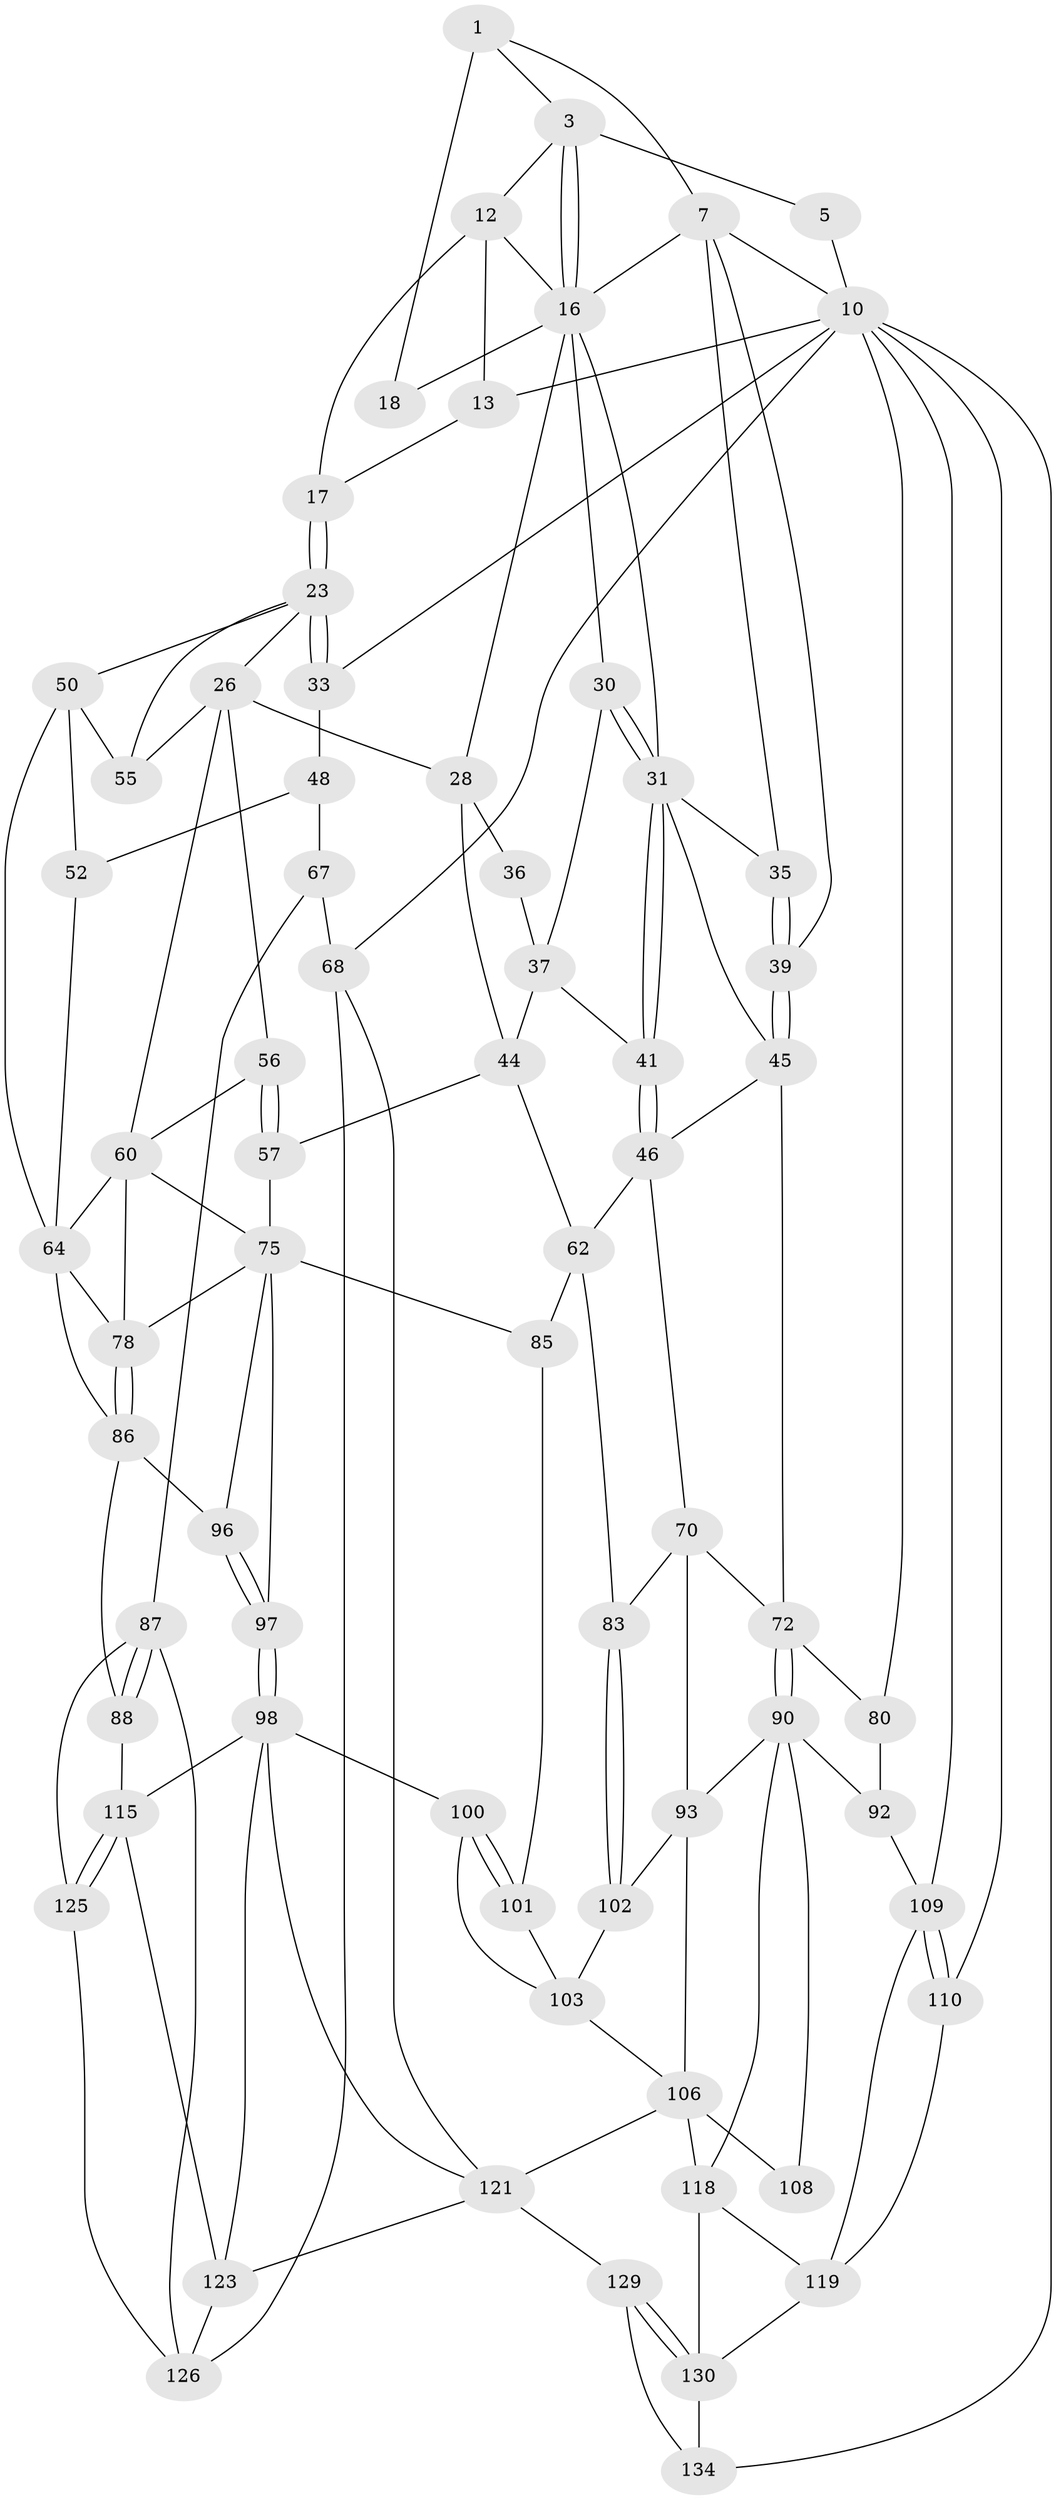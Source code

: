 // original degree distribution, {3: 0.028985507246376812, 4: 0.2246376811594203, 5: 0.5072463768115942, 6: 0.2391304347826087}
// Generated by graph-tools (version 1.1) at 2025/28/03/15/25 16:28:12]
// undirected, 69 vertices, 149 edges
graph export_dot {
graph [start="1"]
  node [color=gray90,style=filled];
  1 [pos="+0.2709280335814861+0",super="+6+2"];
  3 [pos="+0.48673721891573263+0.05511406418291222",super="+4"];
  5 [pos="+0.2695463136801419+0"];
  7 [pos="+0.14217896107322847+0.1528161493026979",super="+8"];
  10 [pos="+0+0.13861256497883398",super="+11+81"];
  12 [pos="+0.6460449314788135+0",super="+15"];
  13 [pos="+0.7920460945336909+0"];
  16 [pos="+0.5321078359766988+0.16073248229070214",super="+19"];
  17 [pos="+0.6988418018651126+0.182091458581715"];
  18 [pos="+0.3521109108507889+0.11075861422377056"];
  23 [pos="+0.7372571163878943+0.21316212577967486",super="+24"];
  26 [pos="+0.638647954699403+0.344738494847338",super="+59+27"];
  28 [pos="+0.6135122721402213+0.33539970695460464",super="+43+29"];
  30 [pos="+0.3510322349119654+0.2866349436939236"];
  31 [pos="+0.2795794783480839+0.3125777968182994",super="+32"];
  33 [pos="+1+0"];
  35 [pos="+0.17885124446594505+0.30087369937529174"];
  36 [pos="+0.4820251312209801+0.2882581779240578"];
  37 [pos="+0.40812547693086343+0.3196150441837542",super="+38"];
  39 [pos="+0.1267302480424042+0.4145309851905697"];
  41 [pos="+0.30846384800928633+0.4203734271758635"];
  44 [pos="+0.4569493798416087+0.4152803178203509",super="+58"];
  45 [pos="+0.16889913559123645+0.46136299571350053",super="+47"];
  46 [pos="+0.2960849104154269+0.4402617580027114",super="+63"];
  48 [pos="+0.8579790705508273+0.31157310465697324",super="+51+49"];
  50 [pos="+0.7686250367040807+0.292070892117865",super="+53"];
  52 [pos="+0.8971420180161586+0.47832931401355455"];
  55 [pos="+0.7550927892309872+0.44036995927987144"];
  56 [pos="+0.5354412021536576+0.4637418204613633"];
  57 [pos="+0.5011382690426532+0.4759772121281297"];
  60 [pos="+0.6668071118817139+0.5004231749734005",super="+61"];
  62 [pos="+0.46819492891817754+0.48847031418736436",super="+82"];
  64 [pos="+0.7581190275457589+0.4781914989875934",super="+65+66"];
  67 [pos="+1+0.4881146732175266",super="+69"];
  68 [pos="+1+1",super="+136"];
  70 [pos="+0.35460706256258406+0.6062323286685848",super="+71+84"];
  72 [pos="+0.1732100432840276+0.5126769851157037",super="+73"];
  75 [pos="+0.5533326493739251+0.5910141566061526",super="+76+95"];
  78 [pos="+0.7280210611877314+0.5410857286776443",super="+79"];
  80 [pos="+0.0013151880957534316+0.5705056635935"];
  83 [pos="+0.3746664549266013+0.6160022061274611"];
  85 [pos="+0.5403067433818699+0.5939405670429001"];
  86 [pos="+0.796880649828801+0.5980510552940776",super="+89"];
  87 [pos="+1+0.750332296839035",super="+124"];
  88 [pos="+0.8040252191742588+0.652384160091176"];
  90 [pos="+0.1782589161333106+0.6253435797422803",super="+94+91"];
  92 [pos="+0.09199881399890626+0.6986249838988086"];
  93 [pos="+0.2504279169090188+0.666971453105645",super="+104"];
  96 [pos="+0.6706288426046955+0.654648674976612"];
  97 [pos="+0.6237900337335909+0.72024335031298"];
  98 [pos="+0.6233362208166288+0.7217972550022983",super="+99"];
  100 [pos="+0.49734077920361386+0.7212693377724856"];
  101 [pos="+0.531928262971467+0.6097975266163471"];
  102 [pos="+0.38538552473258514+0.6386069385608791"];
  103 [pos="+0.4032075257018578+0.6624874737208335",super="+113"];
  106 [pos="+0.2888866264704271+0.8051328502004333",super="+114+107"];
  108 [pos="+0.22641342989571878+0.7438331748094024"];
  109 [pos="+0+0.7266904445808371",super="+117"];
  110 [pos="+0+1"];
  115 [pos="+0.7750054304006737+0.7507736317707938",super="+116"];
  118 [pos="+0.11477082233280958+0.8313999092095102",super="+122"];
  119 [pos="+0.08692947338058739+0.836913083592174",super="+131"];
  121 [pos="+0.4411578379133285+0.862110524804537",super="+128"];
  123 [pos="+0.6388791576301001+0.8429586707140911",super="+127"];
  125 [pos="+0.7975882650614132+0.824975732931173"];
  126 [pos="+0.7473877178992421+0.8766944526123389",super="+135"];
  129 [pos="+0.2526473542436535+1",super="+138"];
  130 [pos="+0.23892184220379564+1",super="+132"];
  134 [pos="+0+1"];
  1 -- 18 [weight=2];
  1 -- 7;
  1 -- 3;
  3 -- 16;
  3 -- 16;
  3 -- 12;
  3 -- 5;
  5 -- 10;
  7 -- 10;
  7 -- 35;
  7 -- 39;
  7 -- 16;
  10 -- 33;
  10 -- 68 [weight=2];
  10 -- 134;
  10 -- 13;
  10 -- 110;
  10 -- 80;
  10 -- 109;
  12 -- 13;
  12 -- 16;
  12 -- 17;
  13 -- 17;
  16 -- 18;
  16 -- 30;
  16 -- 31;
  16 -- 28;
  17 -- 23;
  17 -- 23;
  23 -- 33;
  23 -- 33;
  23 -- 50;
  23 -- 26;
  23 -- 55;
  26 -- 60;
  26 -- 55;
  26 -- 56;
  26 -- 28;
  28 -- 36 [weight=2];
  28 -- 44;
  30 -- 31;
  30 -- 31;
  30 -- 37;
  31 -- 41;
  31 -- 41;
  31 -- 35;
  31 -- 45;
  33 -- 48;
  35 -- 39;
  35 -- 39;
  36 -- 37;
  37 -- 41;
  37 -- 44;
  39 -- 45;
  39 -- 45;
  41 -- 46;
  41 -- 46;
  44 -- 57;
  44 -- 62;
  45 -- 72;
  45 -- 46;
  46 -- 62;
  46 -- 70;
  48 -- 67 [weight=2];
  48 -- 52;
  50 -- 64;
  50 -- 52;
  50 -- 55;
  52 -- 64;
  56 -- 57;
  56 -- 57;
  56 -- 60;
  57 -- 75;
  60 -- 75;
  60 -- 64;
  60 -- 78;
  62 -- 83;
  62 -- 85;
  64 -- 78;
  64 -- 86;
  67 -- 68;
  67 -- 87;
  68 -- 121;
  68 -- 126;
  70 -- 72;
  70 -- 93 [weight=2];
  70 -- 83;
  72 -- 90;
  72 -- 90;
  72 -- 80;
  75 -- 85;
  75 -- 97;
  75 -- 96;
  75 -- 78;
  78 -- 86;
  78 -- 86;
  80 -- 92;
  83 -- 102;
  83 -- 102;
  85 -- 101;
  86 -- 88;
  86 -- 96;
  87 -- 88;
  87 -- 88;
  87 -- 125;
  87 -- 126;
  88 -- 115;
  90 -- 108 [weight=2];
  90 -- 93;
  90 -- 118;
  90 -- 92;
  92 -- 109;
  93 -- 106;
  93 -- 102;
  96 -- 97;
  96 -- 97;
  97 -- 98;
  97 -- 98;
  98 -- 121;
  98 -- 123;
  98 -- 100;
  98 -- 115;
  100 -- 101;
  100 -- 101;
  100 -- 103;
  101 -- 103;
  102 -- 103;
  103 -- 106;
  106 -- 121;
  106 -- 108;
  106 -- 118;
  109 -- 110;
  109 -- 110;
  109 -- 119;
  110 -- 119;
  115 -- 125;
  115 -- 125;
  115 -- 123;
  118 -- 119;
  118 -- 130;
  119 -- 130;
  121 -- 129 [weight=2];
  121 -- 123;
  123 -- 126;
  125 -- 126;
  129 -- 130;
  129 -- 130;
  129 -- 134;
  130 -- 134;
}
